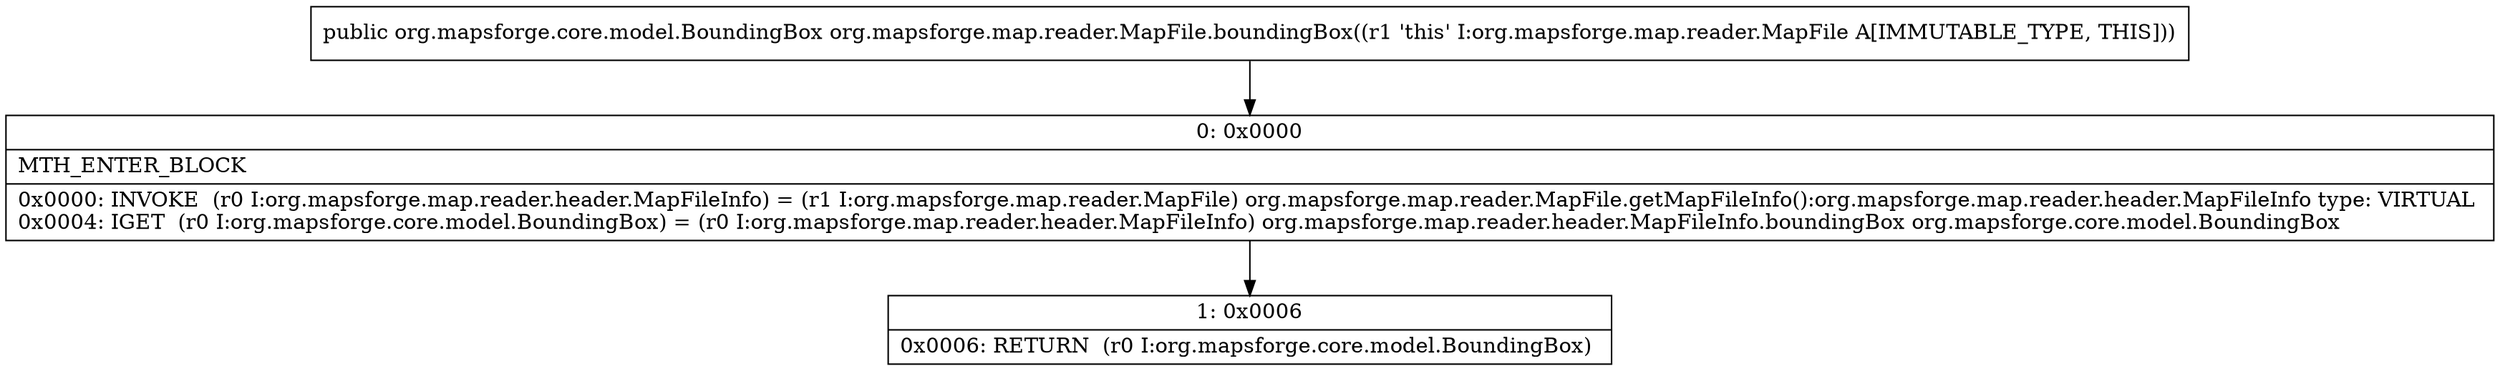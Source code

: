 digraph "CFG fororg.mapsforge.map.reader.MapFile.boundingBox()Lorg\/mapsforge\/core\/model\/BoundingBox;" {
Node_0 [shape=record,label="{0\:\ 0x0000|MTH_ENTER_BLOCK\l|0x0000: INVOKE  (r0 I:org.mapsforge.map.reader.header.MapFileInfo) = (r1 I:org.mapsforge.map.reader.MapFile) org.mapsforge.map.reader.MapFile.getMapFileInfo():org.mapsforge.map.reader.header.MapFileInfo type: VIRTUAL \l0x0004: IGET  (r0 I:org.mapsforge.core.model.BoundingBox) = (r0 I:org.mapsforge.map.reader.header.MapFileInfo) org.mapsforge.map.reader.header.MapFileInfo.boundingBox org.mapsforge.core.model.BoundingBox \l}"];
Node_1 [shape=record,label="{1\:\ 0x0006|0x0006: RETURN  (r0 I:org.mapsforge.core.model.BoundingBox) \l}"];
MethodNode[shape=record,label="{public org.mapsforge.core.model.BoundingBox org.mapsforge.map.reader.MapFile.boundingBox((r1 'this' I:org.mapsforge.map.reader.MapFile A[IMMUTABLE_TYPE, THIS])) }"];
MethodNode -> Node_0;
Node_0 -> Node_1;
}

